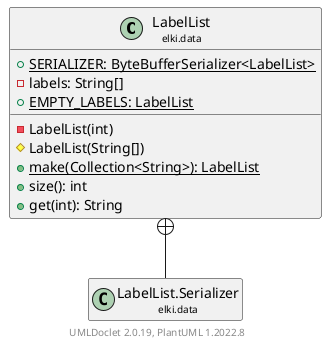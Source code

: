 @startuml
    remove .*\.(Instance|Par|Parameterizer|Factory)$
    set namespaceSeparator none
    hide empty fields
    hide empty methods

    class "<size:14>LabelList\n<size:10>elki.data" as elki.data.LabelList [[LabelList.html]] {
        {static} +SERIALIZER: ByteBufferSerializer<LabelList>
        -labels: String[]
        {static} +EMPTY_LABELS: LabelList
        -LabelList(int)
        #LabelList(String[])
        {static} +make(Collection<String>): LabelList
        +size(): int
        +get(int): String
    }
    class "<size:14>LabelList.Serializer\n<size:10>elki.data" as elki.data.LabelList.Serializer [[LabelList.Serializer.html]]

    elki.data.LabelList +-- elki.data.LabelList.Serializer

    center footer UMLDoclet 2.0.19, PlantUML 1.2022.8
@enduml
